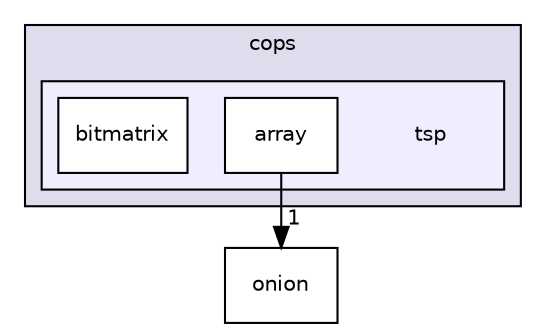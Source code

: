 digraph "/Users/ladeira/Documents/src/onion/cops/tsp" {
  compound=true
  node [ fontsize="10", fontname="Helvetica"];
  edge [ labelfontsize="10", labelfontname="Helvetica"];
  subgraph clusterdir_85956902490f597b4eb5733f3dffc513 {
    graph [ bgcolor="#ddddee", pencolor="black", label="cops" fontname="Helvetica", fontsize="10", URL="dir_85956902490f597b4eb5733f3dffc513.html"]
  subgraph clusterdir_a8c0d3ebe33e88dfca548d397b83233f {
    graph [ bgcolor="#eeeeff", pencolor="black", label="" URL="dir_a8c0d3ebe33e88dfca548d397b83233f.html"];
    dir_a8c0d3ebe33e88dfca548d397b83233f [shape=plaintext label="tsp"];
    dir_6568c4d3d90cbbda48cbfcc289a50b58 [shape=box label="array" color="black" fillcolor="white" style="filled" URL="dir_6568c4d3d90cbbda48cbfcc289a50b58.html"];
    dir_427d5a5b9b8e1ffacef34b1426c08dff [shape=box label="bitmatrix" color="black" fillcolor="white" style="filled" URL="dir_427d5a5b9b8e1ffacef34b1426c08dff.html"];
  }
  }
  dir_aa03dd98a0e33e4b253be7365e0e36b3 [shape=box label="onion" URL="dir_aa03dd98a0e33e4b253be7365e0e36b3.html"];
  dir_6568c4d3d90cbbda48cbfcc289a50b58->dir_aa03dd98a0e33e4b253be7365e0e36b3 [headlabel="1", labeldistance=1.5 headhref="dir_000005_000007.html"];
}
